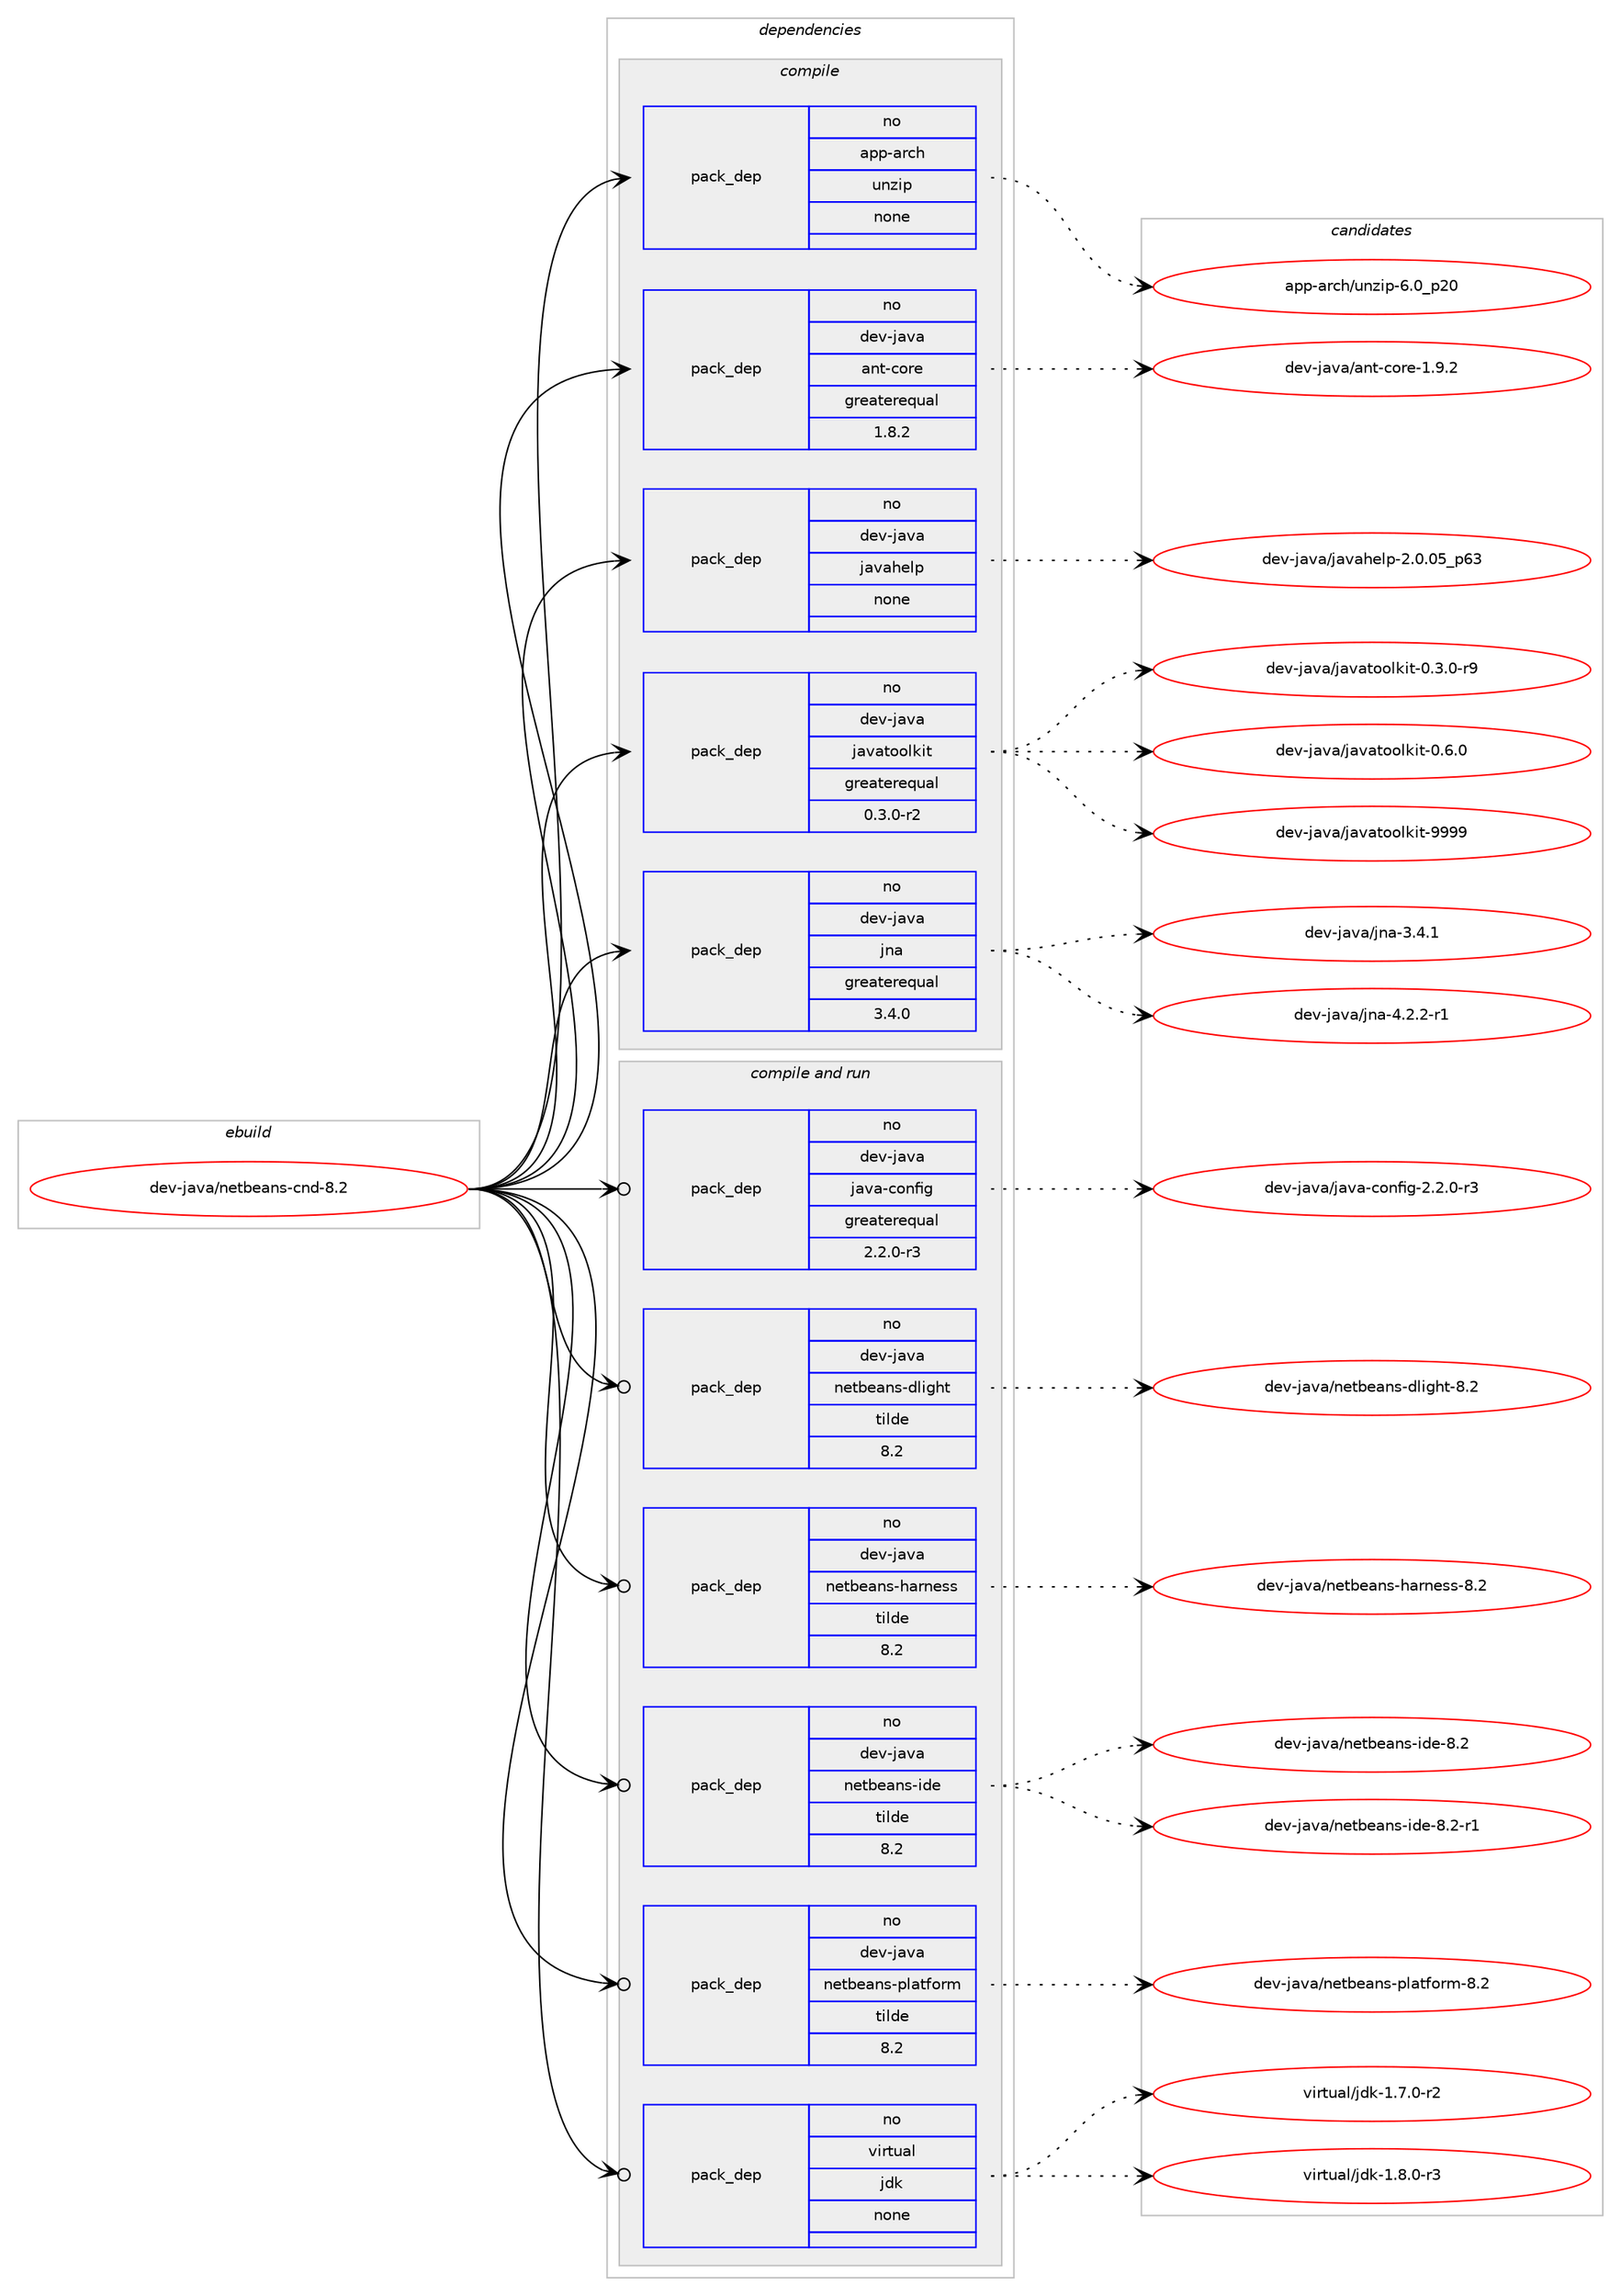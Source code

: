 digraph prolog {

# *************
# Graph options
# *************

newrank=true;
concentrate=true;
compound=true;
graph [rankdir=LR,fontname=Helvetica,fontsize=10,ranksep=1.5];#, ranksep=2.5, nodesep=0.2];
edge  [arrowhead=vee];
node  [fontname=Helvetica,fontsize=10];

# **********
# The ebuild
# **********

subgraph cluster_leftcol {
color=gray;
rank=same;
label=<<i>ebuild</i>>;
id [label="dev-java/netbeans-cnd-8.2", color=red, width=4, href="../dev-java/netbeans-cnd-8.2.svg"];
}

# ****************
# The dependencies
# ****************

subgraph cluster_midcol {
color=gray;
label=<<i>dependencies</i>>;
subgraph cluster_compile {
fillcolor="#eeeeee";
style=filled;
label=<<i>compile</i>>;
subgraph pack78031 {
dependency103465 [label=<<TABLE BORDER="0" CELLBORDER="1" CELLSPACING="0" CELLPADDING="4" WIDTH="220"><TR><TD ROWSPAN="6" CELLPADDING="30">pack_dep</TD></TR><TR><TD WIDTH="110">no</TD></TR><TR><TD>app-arch</TD></TR><TR><TD>unzip</TD></TR><TR><TD>none</TD></TR><TR><TD></TD></TR></TABLE>>, shape=none, color=blue];
}
id:e -> dependency103465:w [weight=20,style="solid",arrowhead="vee"];
subgraph pack78032 {
dependency103466 [label=<<TABLE BORDER="0" CELLBORDER="1" CELLSPACING="0" CELLPADDING="4" WIDTH="220"><TR><TD ROWSPAN="6" CELLPADDING="30">pack_dep</TD></TR><TR><TD WIDTH="110">no</TD></TR><TR><TD>dev-java</TD></TR><TR><TD>ant-core</TD></TR><TR><TD>greaterequal</TD></TR><TR><TD>1.8.2</TD></TR></TABLE>>, shape=none, color=blue];
}
id:e -> dependency103466:w [weight=20,style="solid",arrowhead="vee"];
subgraph pack78033 {
dependency103467 [label=<<TABLE BORDER="0" CELLBORDER="1" CELLSPACING="0" CELLPADDING="4" WIDTH="220"><TR><TD ROWSPAN="6" CELLPADDING="30">pack_dep</TD></TR><TR><TD WIDTH="110">no</TD></TR><TR><TD>dev-java</TD></TR><TR><TD>javahelp</TD></TR><TR><TD>none</TD></TR><TR><TD></TD></TR></TABLE>>, shape=none, color=blue];
}
id:e -> dependency103467:w [weight=20,style="solid",arrowhead="vee"];
subgraph pack78034 {
dependency103468 [label=<<TABLE BORDER="0" CELLBORDER="1" CELLSPACING="0" CELLPADDING="4" WIDTH="220"><TR><TD ROWSPAN="6" CELLPADDING="30">pack_dep</TD></TR><TR><TD WIDTH="110">no</TD></TR><TR><TD>dev-java</TD></TR><TR><TD>javatoolkit</TD></TR><TR><TD>greaterequal</TD></TR><TR><TD>0.3.0-r2</TD></TR></TABLE>>, shape=none, color=blue];
}
id:e -> dependency103468:w [weight=20,style="solid",arrowhead="vee"];
subgraph pack78035 {
dependency103469 [label=<<TABLE BORDER="0" CELLBORDER="1" CELLSPACING="0" CELLPADDING="4" WIDTH="220"><TR><TD ROWSPAN="6" CELLPADDING="30">pack_dep</TD></TR><TR><TD WIDTH="110">no</TD></TR><TR><TD>dev-java</TD></TR><TR><TD>jna</TD></TR><TR><TD>greaterequal</TD></TR><TR><TD>3.4.0</TD></TR></TABLE>>, shape=none, color=blue];
}
id:e -> dependency103469:w [weight=20,style="solid",arrowhead="vee"];
}
subgraph cluster_compileandrun {
fillcolor="#eeeeee";
style=filled;
label=<<i>compile and run</i>>;
subgraph pack78036 {
dependency103470 [label=<<TABLE BORDER="0" CELLBORDER="1" CELLSPACING="0" CELLPADDING="4" WIDTH="220"><TR><TD ROWSPAN="6" CELLPADDING="30">pack_dep</TD></TR><TR><TD WIDTH="110">no</TD></TR><TR><TD>dev-java</TD></TR><TR><TD>java-config</TD></TR><TR><TD>greaterequal</TD></TR><TR><TD>2.2.0-r3</TD></TR></TABLE>>, shape=none, color=blue];
}
id:e -> dependency103470:w [weight=20,style="solid",arrowhead="odotvee"];
subgraph pack78037 {
dependency103471 [label=<<TABLE BORDER="0" CELLBORDER="1" CELLSPACING="0" CELLPADDING="4" WIDTH="220"><TR><TD ROWSPAN="6" CELLPADDING="30">pack_dep</TD></TR><TR><TD WIDTH="110">no</TD></TR><TR><TD>dev-java</TD></TR><TR><TD>netbeans-dlight</TD></TR><TR><TD>tilde</TD></TR><TR><TD>8.2</TD></TR></TABLE>>, shape=none, color=blue];
}
id:e -> dependency103471:w [weight=20,style="solid",arrowhead="odotvee"];
subgraph pack78038 {
dependency103472 [label=<<TABLE BORDER="0" CELLBORDER="1" CELLSPACING="0" CELLPADDING="4" WIDTH="220"><TR><TD ROWSPAN="6" CELLPADDING="30">pack_dep</TD></TR><TR><TD WIDTH="110">no</TD></TR><TR><TD>dev-java</TD></TR><TR><TD>netbeans-harness</TD></TR><TR><TD>tilde</TD></TR><TR><TD>8.2</TD></TR></TABLE>>, shape=none, color=blue];
}
id:e -> dependency103472:w [weight=20,style="solid",arrowhead="odotvee"];
subgraph pack78039 {
dependency103473 [label=<<TABLE BORDER="0" CELLBORDER="1" CELLSPACING="0" CELLPADDING="4" WIDTH="220"><TR><TD ROWSPAN="6" CELLPADDING="30">pack_dep</TD></TR><TR><TD WIDTH="110">no</TD></TR><TR><TD>dev-java</TD></TR><TR><TD>netbeans-ide</TD></TR><TR><TD>tilde</TD></TR><TR><TD>8.2</TD></TR></TABLE>>, shape=none, color=blue];
}
id:e -> dependency103473:w [weight=20,style="solid",arrowhead="odotvee"];
subgraph pack78040 {
dependency103474 [label=<<TABLE BORDER="0" CELLBORDER="1" CELLSPACING="0" CELLPADDING="4" WIDTH="220"><TR><TD ROWSPAN="6" CELLPADDING="30">pack_dep</TD></TR><TR><TD WIDTH="110">no</TD></TR><TR><TD>dev-java</TD></TR><TR><TD>netbeans-platform</TD></TR><TR><TD>tilde</TD></TR><TR><TD>8.2</TD></TR></TABLE>>, shape=none, color=blue];
}
id:e -> dependency103474:w [weight=20,style="solid",arrowhead="odotvee"];
subgraph pack78041 {
dependency103475 [label=<<TABLE BORDER="0" CELLBORDER="1" CELLSPACING="0" CELLPADDING="4" WIDTH="220"><TR><TD ROWSPAN="6" CELLPADDING="30">pack_dep</TD></TR><TR><TD WIDTH="110">no</TD></TR><TR><TD>virtual</TD></TR><TR><TD>jdk</TD></TR><TR><TD>none</TD></TR><TR><TD></TD></TR></TABLE>>, shape=none, color=blue];
}
id:e -> dependency103475:w [weight=20,style="solid",arrowhead="odotvee"];
}
subgraph cluster_run {
fillcolor="#eeeeee";
style=filled;
label=<<i>run</i>>;
}
}

# **************
# The candidates
# **************

subgraph cluster_choices {
rank=same;
color=gray;
label=<<i>candidates</i>>;

subgraph choice78031 {
color=black;
nodesep=1;
choice971121124597114991044711711012210511245544648951125048 [label="app-arch/unzip-6.0_p20", color=red, width=4,href="../app-arch/unzip-6.0_p20.svg"];
dependency103465:e -> choice971121124597114991044711711012210511245544648951125048:w [style=dotted,weight="100"];
}
subgraph choice78032 {
color=black;
nodesep=1;
choice10010111845106971189747971101164599111114101454946574650 [label="dev-java/ant-core-1.9.2", color=red, width=4,href="../dev-java/ant-core-1.9.2.svg"];
dependency103466:e -> choice10010111845106971189747971101164599111114101454946574650:w [style=dotted,weight="100"];
}
subgraph choice78033 {
color=black;
nodesep=1;
choice10010111845106971189747106971189710410110811245504648464853951125451 [label="dev-java/javahelp-2.0.05_p63", color=red, width=4,href="../dev-java/javahelp-2.0.05_p63.svg"];
dependency103467:e -> choice10010111845106971189747106971189710410110811245504648464853951125451:w [style=dotted,weight="100"];
}
subgraph choice78034 {
color=black;
nodesep=1;
choice1001011184510697118974710697118971161111111081071051164548465146484511457 [label="dev-java/javatoolkit-0.3.0-r9", color=red, width=4,href="../dev-java/javatoolkit-0.3.0-r9.svg"];
choice100101118451069711897471069711897116111111108107105116454846544648 [label="dev-java/javatoolkit-0.6.0", color=red, width=4,href="../dev-java/javatoolkit-0.6.0.svg"];
choice1001011184510697118974710697118971161111111081071051164557575757 [label="dev-java/javatoolkit-9999", color=red, width=4,href="../dev-java/javatoolkit-9999.svg"];
dependency103468:e -> choice1001011184510697118974710697118971161111111081071051164548465146484511457:w [style=dotted,weight="100"];
dependency103468:e -> choice100101118451069711897471069711897116111111108107105116454846544648:w [style=dotted,weight="100"];
dependency103468:e -> choice1001011184510697118974710697118971161111111081071051164557575757:w [style=dotted,weight="100"];
}
subgraph choice78035 {
color=black;
nodesep=1;
choice1001011184510697118974710611097455146524649 [label="dev-java/jna-3.4.1", color=red, width=4,href="../dev-java/jna-3.4.1.svg"];
choice10010111845106971189747106110974552465046504511449 [label="dev-java/jna-4.2.2-r1", color=red, width=4,href="../dev-java/jna-4.2.2-r1.svg"];
dependency103469:e -> choice1001011184510697118974710611097455146524649:w [style=dotted,weight="100"];
dependency103469:e -> choice10010111845106971189747106110974552465046504511449:w [style=dotted,weight="100"];
}
subgraph choice78036 {
color=black;
nodesep=1;
choice10010111845106971189747106971189745991111101021051034550465046484511451 [label="dev-java/java-config-2.2.0-r3", color=red, width=4,href="../dev-java/java-config-2.2.0-r3.svg"];
dependency103470:e -> choice10010111845106971189747106971189745991111101021051034550465046484511451:w [style=dotted,weight="100"];
}
subgraph choice78037 {
color=black;
nodesep=1;
choice1001011184510697118974711010111698101971101154510010810510310411645564650 [label="dev-java/netbeans-dlight-8.2", color=red, width=4,href="../dev-java/netbeans-dlight-8.2.svg"];
dependency103471:e -> choice1001011184510697118974711010111698101971101154510010810510310411645564650:w [style=dotted,weight="100"];
}
subgraph choice78038 {
color=black;
nodesep=1;
choice100101118451069711897471101011169810197110115451049711411010111511545564650 [label="dev-java/netbeans-harness-8.2", color=red, width=4,href="../dev-java/netbeans-harness-8.2.svg"];
dependency103472:e -> choice100101118451069711897471101011169810197110115451049711411010111511545564650:w [style=dotted,weight="100"];
}
subgraph choice78039 {
color=black;
nodesep=1;
choice1001011184510697118974711010111698101971101154510510010145564650 [label="dev-java/netbeans-ide-8.2", color=red, width=4,href="../dev-java/netbeans-ide-8.2.svg"];
choice10010111845106971189747110101116981019711011545105100101455646504511449 [label="dev-java/netbeans-ide-8.2-r1", color=red, width=4,href="../dev-java/netbeans-ide-8.2-r1.svg"];
dependency103473:e -> choice1001011184510697118974711010111698101971101154510510010145564650:w [style=dotted,weight="100"];
dependency103473:e -> choice10010111845106971189747110101116981019711011545105100101455646504511449:w [style=dotted,weight="100"];
}
subgraph choice78040 {
color=black;
nodesep=1;
choice100101118451069711897471101011169810197110115451121089711610211111410945564650 [label="dev-java/netbeans-platform-8.2", color=red, width=4,href="../dev-java/netbeans-platform-8.2.svg"];
dependency103474:e -> choice100101118451069711897471101011169810197110115451121089711610211111410945564650:w [style=dotted,weight="100"];
}
subgraph choice78041 {
color=black;
nodesep=1;
choice11810511411611797108471061001074549465546484511450 [label="virtual/jdk-1.7.0-r2", color=red, width=4,href="../virtual/jdk-1.7.0-r2.svg"];
choice11810511411611797108471061001074549465646484511451 [label="virtual/jdk-1.8.0-r3", color=red, width=4,href="../virtual/jdk-1.8.0-r3.svg"];
dependency103475:e -> choice11810511411611797108471061001074549465546484511450:w [style=dotted,weight="100"];
dependency103475:e -> choice11810511411611797108471061001074549465646484511451:w [style=dotted,weight="100"];
}
}

}
